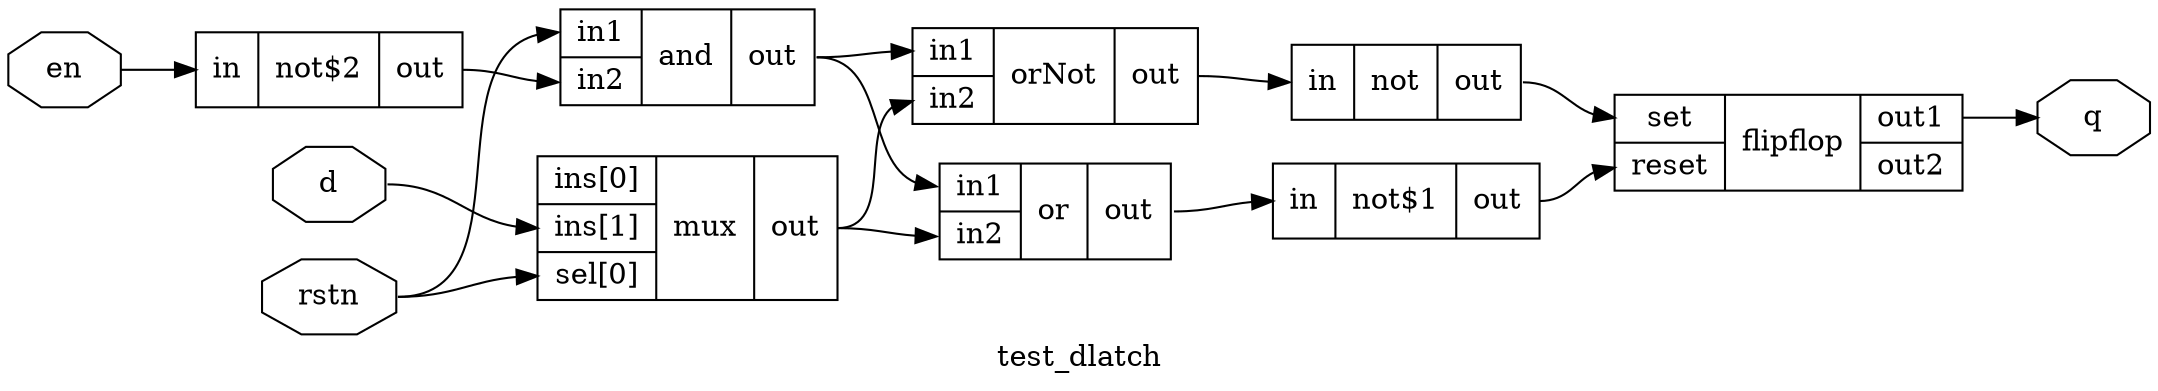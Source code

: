 digraph "test_dlatch" {
rcd [ shape=octagon, label="d", color="black", fontcolor="black"];
rcen [ shape=octagon, label="en", color="black", fontcolor="black"];
rcrstn [ shape=octagon, label="rstn", color="black", fontcolor="black"];
rcq [ shape=octagon, label="q", color="black", fontcolor="black"];
rankdir="LR";
remincross=true;
label="test_dlatch";
cmux [ shape=record, label="{{<p1> ins[0]|<p2> ins[1]|<p3> sel[0]}|mux|{<p4> out}}", color="black", fontcolor="black"];
cor [ shape=record, label="{{<p1> in1|<p2> in2}|or|{<p3> out}}", color="black", fontcolor="black"];
cnot [ shape=record, label="{{<p1> in}|not|{<p2> out}}", color="black", fontcolor="black"];
cflipflop [ shape=record, label="{{<p1> set|<p2> reset}|flipflop|{<p3> out1|<p4> out2}}", color="black", fontcolor="black"];
cnot1 [ shape=record, label="{{<p1> in}|not$1|{<p2> out}}", color="black", fontcolor="black"];
corNot [ shape=record, label="{{<p1> in1|<p2> in2}|orNot|{<p3> out}}", color="black", fontcolor="black"];
cnot2 [ shape=record, label="{{<p1> in}|not$2|{<p2> out}}", color="black", fontcolor="black"];
cand [ shape=record, label="{{<p1> in1|<p2> in2}|and|{<p3> out}}", color="black", fontcolor="black"];
rcd:e -> cmux:p2:w [color="black", fontcolor="black", label=""];
// Port not connected: cflipflop:p4
cnot:p2:e -> cflipflop:p1:w [color="black", fontcolor="black", label=""];
cnot1:p2:e -> cflipflop:p2:w [color="black", fontcolor="black", label=""];
cmux:p4:e -> cor:p2:w [color="black", fontcolor="black", label=""];
cmux:p4:e -> corNot:p2:w [color="black", fontcolor="black", label=""];
cflipflop:p3:e -> rcq:w [color="black", fontcolor="black", label=""];
cand:p3:e -> cor:p1:w [color="black", fontcolor="black", label=""];
cand:p3:e -> corNot:p1:w [color="black", fontcolor="black", label=""];
cor:p3:e -> cnot1:p1:w [color="black", fontcolor="black", label=""];
// Port not connected: cmux:p1
rcen:e -> cnot2:p1:w [color="black", fontcolor="black", label=""];
cnot2:p2:e -> cand:p2:w [color="black", fontcolor="black", label=""];
corNot:p3:e -> cnot:p1:w [color="black", fontcolor="black", label=""];
rcrstn:e -> cmux:p3:w [color="black", fontcolor="black", label=""];
rcrstn:e -> cand:p1:w [color="black", fontcolor="black", label=""];
}
